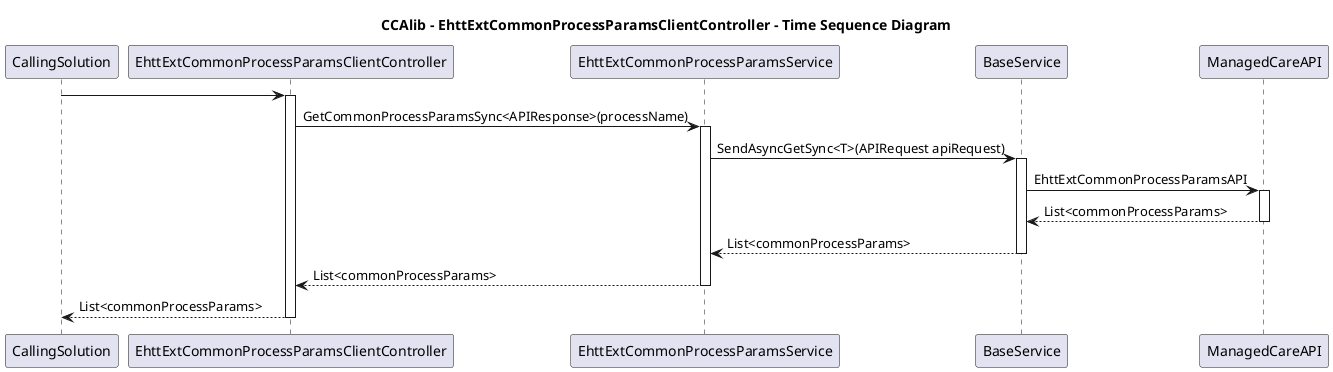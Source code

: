 @startuml
title "CCAlib - EhttExtCommonProcessParamsClientController - Time Sequence Diagram"


CallingSolution -> EhttExtCommonProcessParamsClientController

activate EhttExtCommonProcessParamsClientController

EhttExtCommonProcessParamsClientController -> EhttExtCommonProcessParamsService : GetCommonProcessParamsSync<APIResponse>(processName)

activate EhttExtCommonProcessParamsService

EhttExtCommonProcessParamsService -> BaseService : SendAsyncGetSync<T>(APIRequest apiRequest)

activate BaseService

BaseService -> ManagedCareAPI : EhttExtCommonProcessParamsAPI

activate ManagedCareAPI

ManagedCareAPI --> BaseService : List<commonProcessParams>

deactivate ManagedCareAPI

BaseService --> EhttExtCommonProcessParamsService : List<commonProcessParams>

deactivate BaseService

EhttExtCommonProcessParamsService --> EhttExtCommonProcessParamsClientController : List<commonProcessParams>

deactivate EhttExtCommonProcessParamsService

EhttExtCommonProcessParamsClientController --> CallingSolution : List<commonProcessParams>

deactivate EhttExtCommonProcessParamsClientController

deactivate CallingSolution

@enduml